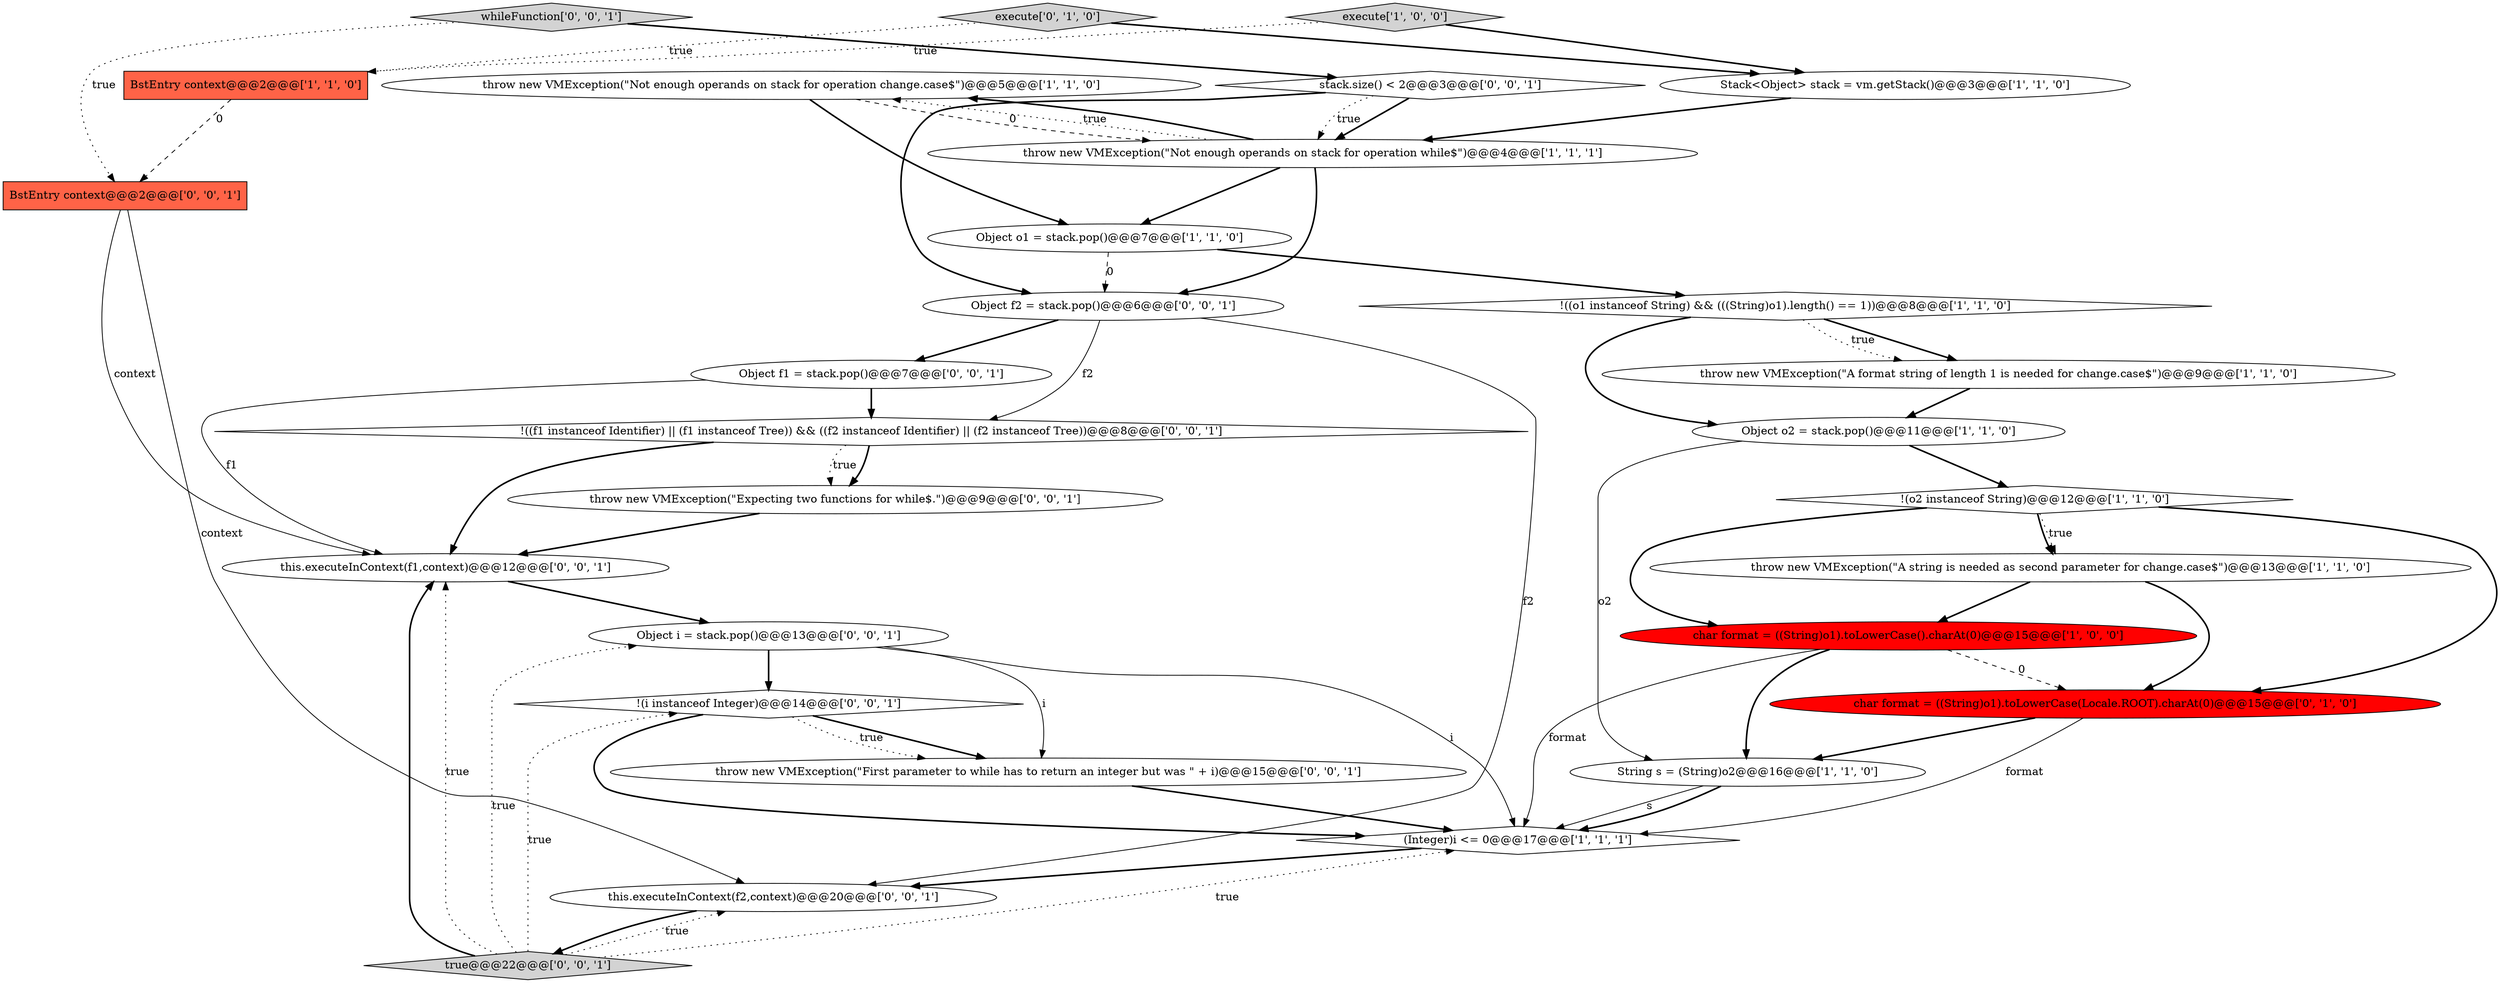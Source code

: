 digraph {
16 [style = filled, label = "BstEntry context@@@2@@@['0', '0', '1']", fillcolor = tomato, shape = box image = "AAA0AAABBB3BBB"];
1 [style = filled, label = "throw new VMException(\"Not enough operands on stack for operation change.case$\")@@@5@@@['1', '1', '0']", fillcolor = white, shape = ellipse image = "AAA0AAABBB1BBB"];
4 [style = filled, label = "Object o1 = stack.pop()@@@7@@@['1', '1', '0']", fillcolor = white, shape = ellipse image = "AAA0AAABBB1BBB"];
21 [style = filled, label = "Object f2 = stack.pop()@@@6@@@['0', '0', '1']", fillcolor = white, shape = ellipse image = "AAA0AAABBB3BBB"];
13 [style = filled, label = "!(o2 instanceof String)@@@12@@@['1', '1', '0']", fillcolor = white, shape = diamond image = "AAA0AAABBB1BBB"];
24 [style = filled, label = "Object f1 = stack.pop()@@@7@@@['0', '0', '1']", fillcolor = white, shape = ellipse image = "AAA0AAABBB3BBB"];
23 [style = filled, label = "!(i instanceof Integer)@@@14@@@['0', '0', '1']", fillcolor = white, shape = diamond image = "AAA0AAABBB3BBB"];
6 [style = filled, label = "BstEntry context@@@2@@@['1', '1', '0']", fillcolor = tomato, shape = box image = "AAA0AAABBB1BBB"];
3 [style = filled, label = "Stack<Object> stack = vm.getStack()@@@3@@@['1', '1', '0']", fillcolor = white, shape = ellipse image = "AAA0AAABBB1BBB"];
15 [style = filled, label = "char format = ((String)o1).toLowerCase(Locale.ROOT).charAt(0)@@@15@@@['0', '1', '0']", fillcolor = red, shape = ellipse image = "AAA1AAABBB2BBB"];
22 [style = filled, label = "Object i = stack.pop()@@@13@@@['0', '0', '1']", fillcolor = white, shape = ellipse image = "AAA0AAABBB3BBB"];
19 [style = filled, label = "true@@@22@@@['0', '0', '1']", fillcolor = lightgray, shape = diamond image = "AAA0AAABBB3BBB"];
17 [style = filled, label = "throw new VMException(\"First parameter to while has to return an integer but was \" + i)@@@15@@@['0', '0', '1']", fillcolor = white, shape = ellipse image = "AAA0AAABBB3BBB"];
5 [style = filled, label = "Object o2 = stack.pop()@@@11@@@['1', '1', '0']", fillcolor = white, shape = ellipse image = "AAA0AAABBB1BBB"];
7 [style = filled, label = "execute['1', '0', '0']", fillcolor = lightgray, shape = diamond image = "AAA0AAABBB1BBB"];
2 [style = filled, label = "String s = (String)o2@@@16@@@['1', '1', '0']", fillcolor = white, shape = ellipse image = "AAA0AAABBB1BBB"];
0 [style = filled, label = "!((o1 instanceof String) && (((String)o1).length() == 1))@@@8@@@['1', '1', '0']", fillcolor = white, shape = diamond image = "AAA0AAABBB1BBB"];
26 [style = filled, label = "this.executeInContext(f1,context)@@@12@@@['0', '0', '1']", fillcolor = white, shape = ellipse image = "AAA0AAABBB3BBB"];
14 [style = filled, label = "execute['0', '1', '0']", fillcolor = lightgray, shape = diamond image = "AAA0AAABBB2BBB"];
10 [style = filled, label = "char format = ((String)o1).toLowerCase().charAt(0)@@@15@@@['1', '0', '0']", fillcolor = red, shape = ellipse image = "AAA1AAABBB1BBB"];
11 [style = filled, label = "throw new VMException(\"A format string of length 1 is needed for change.case$\")@@@9@@@['1', '1', '0']", fillcolor = white, shape = ellipse image = "AAA0AAABBB1BBB"];
18 [style = filled, label = "this.executeInContext(f2,context)@@@20@@@['0', '0', '1']", fillcolor = white, shape = ellipse image = "AAA0AAABBB3BBB"];
20 [style = filled, label = "whileFunction['0', '0', '1']", fillcolor = lightgray, shape = diamond image = "AAA0AAABBB3BBB"];
28 [style = filled, label = "throw new VMException(\"Expecting two functions for while$.\")@@@9@@@['0', '0', '1']", fillcolor = white, shape = ellipse image = "AAA0AAABBB3BBB"];
25 [style = filled, label = "!((f1 instanceof Identifier) || (f1 instanceof Tree)) && ((f2 instanceof Identifier) || (f2 instanceof Tree))@@@8@@@['0', '0', '1']", fillcolor = white, shape = diamond image = "AAA0AAABBB3BBB"];
8 [style = filled, label = "(Integer)i <= 0@@@17@@@['1', '1', '1']", fillcolor = white, shape = diamond image = "AAA0AAABBB1BBB"];
12 [style = filled, label = "throw new VMException(\"Not enough operands on stack for operation while$\")@@@4@@@['1', '1', '1']", fillcolor = white, shape = ellipse image = "AAA0AAABBB1BBB"];
27 [style = filled, label = "stack.size() < 2@@@3@@@['0', '0', '1']", fillcolor = white, shape = diamond image = "AAA0AAABBB3BBB"];
9 [style = filled, label = "throw new VMException(\"A string is needed as second parameter for change.case$\")@@@13@@@['1', '1', '0']", fillcolor = white, shape = ellipse image = "AAA0AAABBB1BBB"];
10->15 [style = dashed, label="0"];
13->10 [style = bold, label=""];
14->3 [style = bold, label=""];
17->8 [style = bold, label=""];
7->6 [style = dotted, label="true"];
1->4 [style = bold, label=""];
15->2 [style = bold, label=""];
25->28 [style = bold, label=""];
21->25 [style = solid, label="f2"];
15->8 [style = solid, label="format"];
27->12 [style = bold, label=""];
19->26 [style = dotted, label="true"];
16->18 [style = solid, label="context"];
12->21 [style = bold, label=""];
8->18 [style = bold, label=""];
19->18 [style = dotted, label="true"];
18->19 [style = bold, label=""];
21->18 [style = solid, label="f2"];
12->1 [style = dotted, label="true"];
0->11 [style = bold, label=""];
19->23 [style = dotted, label="true"];
28->26 [style = bold, label=""];
14->6 [style = dotted, label="true"];
21->24 [style = bold, label=""];
25->28 [style = dotted, label="true"];
3->12 [style = bold, label=""];
9->10 [style = bold, label=""];
23->8 [style = bold, label=""];
27->12 [style = dotted, label="true"];
4->21 [style = dashed, label="0"];
12->1 [style = bold, label=""];
2->8 [style = solid, label="s"];
22->23 [style = bold, label=""];
19->8 [style = dotted, label="true"];
20->16 [style = dotted, label="true"];
7->3 [style = bold, label=""];
26->22 [style = bold, label=""];
5->2 [style = solid, label="o2"];
4->0 [style = bold, label=""];
16->26 [style = solid, label="context"];
20->27 [style = bold, label=""];
1->12 [style = dashed, label="0"];
11->5 [style = bold, label=""];
6->16 [style = dashed, label="0"];
12->4 [style = bold, label=""];
9->15 [style = bold, label=""];
24->25 [style = bold, label=""];
19->26 [style = bold, label=""];
5->13 [style = bold, label=""];
25->26 [style = bold, label=""];
19->22 [style = dotted, label="true"];
24->26 [style = solid, label="f1"];
23->17 [style = bold, label=""];
10->2 [style = bold, label=""];
13->9 [style = bold, label=""];
13->15 [style = bold, label=""];
10->8 [style = solid, label="format"];
23->17 [style = dotted, label="true"];
27->21 [style = bold, label=""];
0->11 [style = dotted, label="true"];
22->8 [style = solid, label="i"];
2->8 [style = bold, label=""];
0->5 [style = bold, label=""];
22->17 [style = solid, label="i"];
13->9 [style = dotted, label="true"];
}
